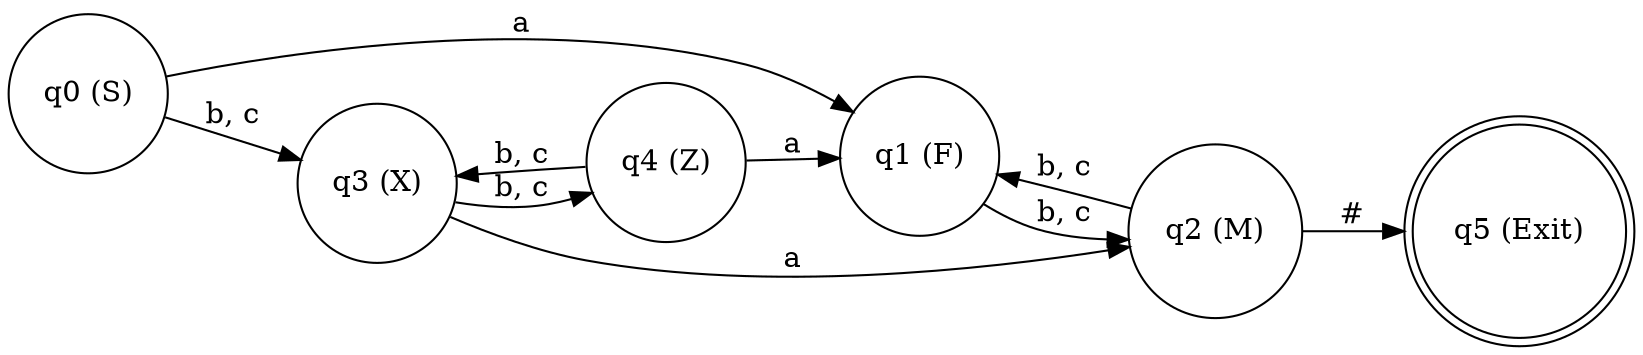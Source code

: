digraph DKA {
    rankdir=LR;
    
    // Состояния
    q0 [label="q0 (S)" shape=circle];
    q1 [label="q1 (F)" shape=circle];
    q2 [label="q2 (M)" shape=circle];
    q3 [label="q3 (X)" shape=circle];
    q4 [label="q4 (Z)" shape=circle];
    q5 [label="q5 (Exit)" shape=doublecircle];

    // Переходы
    q0 -> q1 [label="a"];
    q0 -> q3 [label="b, c"];
    q1 -> q2 [label="b, c"];
    q2 -> q1 [label="b, c"];
    q2 -> q5 [label="#"];
    q3 -> q2 [label="a"];
    q3 -> q4 [label="b, c"];
    q4 -> q1 [label="a"];
    q4 -> q3 [label="b, c"];
}	
